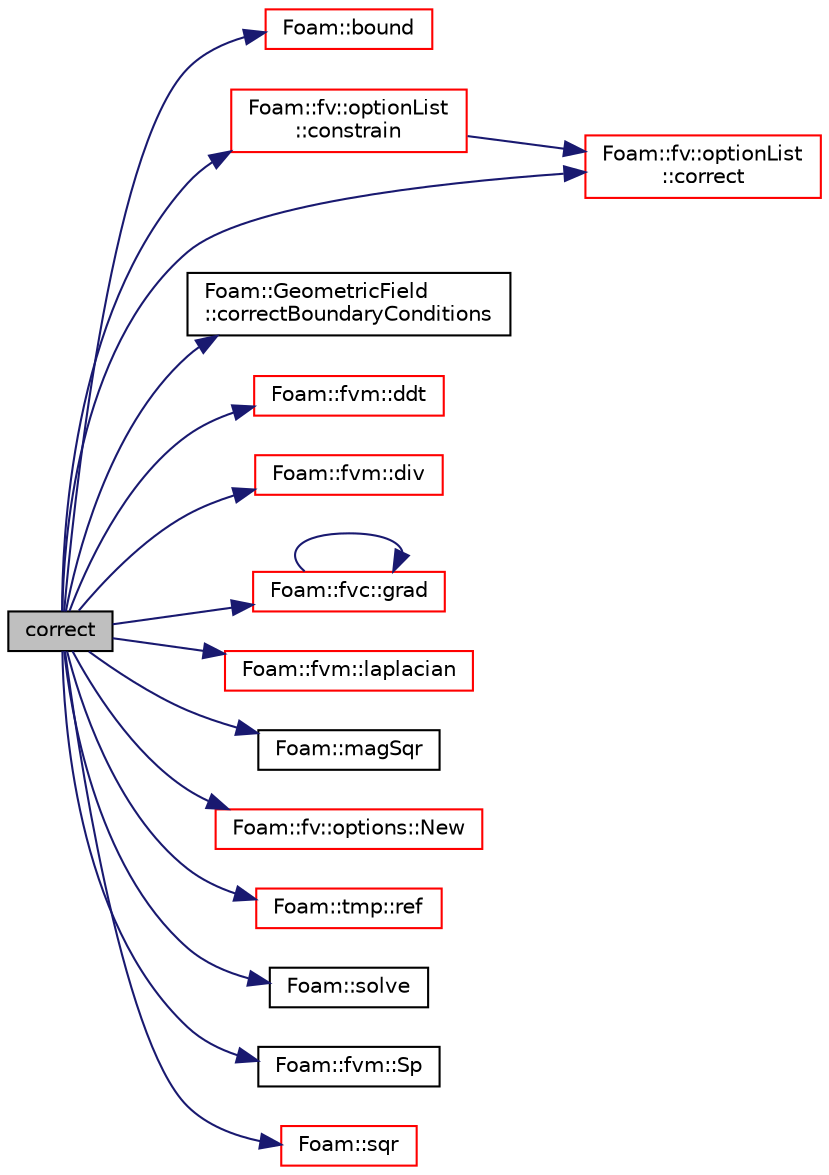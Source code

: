 digraph "correct"
{
  bgcolor="transparent";
  edge [fontname="Helvetica",fontsize="10",labelfontname="Helvetica",labelfontsize="10"];
  node [fontname="Helvetica",fontsize="10",shape=record];
  rankdir="LR";
  Node1 [label="correct",height=0.2,width=0.4,color="black", fillcolor="grey75", style="filled", fontcolor="black"];
  Node1 -> Node2 [color="midnightblue",fontsize="10",style="solid",fontname="Helvetica"];
  Node2 [label="Foam::bound",height=0.2,width=0.4,color="red",URL="$a10887.html#a334b2a2d0ce7997d360f7a018174a077",tooltip="Bound the given scalar field if it has gone unbounded. "];
  Node1 -> Node3 [color="midnightblue",fontsize="10",style="solid",fontname="Helvetica"];
  Node3 [label="Foam::fv::optionList\l::constrain",height=0.2,width=0.4,color="red",URL="$a01756.html#ab41c286bca1d06f1df7ae33c4f45b1bd",tooltip="Apply constraints to equation. "];
  Node3 -> Node4 [color="midnightblue",fontsize="10",style="solid",fontname="Helvetica"];
  Node4 [label="Foam::fv::optionList\l::correct",height=0.2,width=0.4,color="red",URL="$a01756.html#ae3e6a795c3429c465e44e8953d47e34a",tooltip="Apply correction to field. "];
  Node1 -> Node4 [color="midnightblue",fontsize="10",style="solid",fontname="Helvetica"];
  Node1 -> Node5 [color="midnightblue",fontsize="10",style="solid",fontname="Helvetica"];
  Node5 [label="Foam::GeometricField\l::correctBoundaryConditions",height=0.2,width=0.4,color="black",URL="$a00930.html#acaf6878ef900e593c4b20812f1b567d6",tooltip="Correct boundary field. "];
  Node1 -> Node6 [color="midnightblue",fontsize="10",style="solid",fontname="Helvetica"];
  Node6 [label="Foam::fvm::ddt",height=0.2,width=0.4,color="red",URL="$a10923.html#a2d88eca98ab69b84af7ddb96e35f5a44"];
  Node1 -> Node7 [color="midnightblue",fontsize="10",style="solid",fontname="Helvetica"];
  Node7 [label="Foam::fvm::div",height=0.2,width=0.4,color="red",URL="$a10923.html#a058dd4757c11ae656c8d576632b33d25"];
  Node1 -> Node8 [color="midnightblue",fontsize="10",style="solid",fontname="Helvetica"];
  Node8 [label="Foam::fvc::grad",height=0.2,width=0.4,color="red",URL="$a10922.html#a7c00ec90ecc15ed3005255e42c52827a"];
  Node8 -> Node8 [color="midnightblue",fontsize="10",style="solid",fontname="Helvetica"];
  Node1 -> Node9 [color="midnightblue",fontsize="10",style="solid",fontname="Helvetica"];
  Node9 [label="Foam::fvm::laplacian",height=0.2,width=0.4,color="red",URL="$a10923.html#a05679b154654e47e9f1e2fbd2bc0bae0"];
  Node1 -> Node10 [color="midnightblue",fontsize="10",style="solid",fontname="Helvetica"];
  Node10 [label="Foam::magSqr",height=0.2,width=0.4,color="black",URL="$a10887.html#ae6fff2c6981e6d9618aa5038e69def6e"];
  Node1 -> Node11 [color="midnightblue",fontsize="10",style="solid",fontname="Helvetica"];
  Node11 [label="Foam::fv::options::New",height=0.2,width=0.4,color="red",URL="$a01757.html#a616ee355e53d26b92cf6a39d39f5c594",tooltip="Construct fvOptions and register to datbase if not present. "];
  Node1 -> Node12 [color="midnightblue",fontsize="10",style="solid",fontname="Helvetica"];
  Node12 [label="Foam::tmp::ref",height=0.2,width=0.4,color="red",URL="$a02707.html#af16202cc9b8e931206cfceb8d9779bb2",tooltip="Return non-const reference or generate a fatal error. "];
  Node1 -> Node13 [color="midnightblue",fontsize="10",style="solid",fontname="Helvetica"];
  Node13 [label="Foam::solve",height=0.2,width=0.4,color="black",URL="$a10887.html#a8d0243cca6dbaab978da0126875aa319",tooltip="Solve returning the solution statistics given convergence tolerance. "];
  Node1 -> Node14 [color="midnightblue",fontsize="10",style="solid",fontname="Helvetica"];
  Node14 [label="Foam::fvm::Sp",height=0.2,width=0.4,color="black",URL="$a10923.html#a67e0938495ebeac7ad57361957720554"];
  Node1 -> Node15 [color="midnightblue",fontsize="10",style="solid",fontname="Helvetica"];
  Node15 [label="Foam::sqr",height=0.2,width=0.4,color="red",URL="$a10887.html#a277dc11c581d53826ab5090b08f3b17b"];
}
